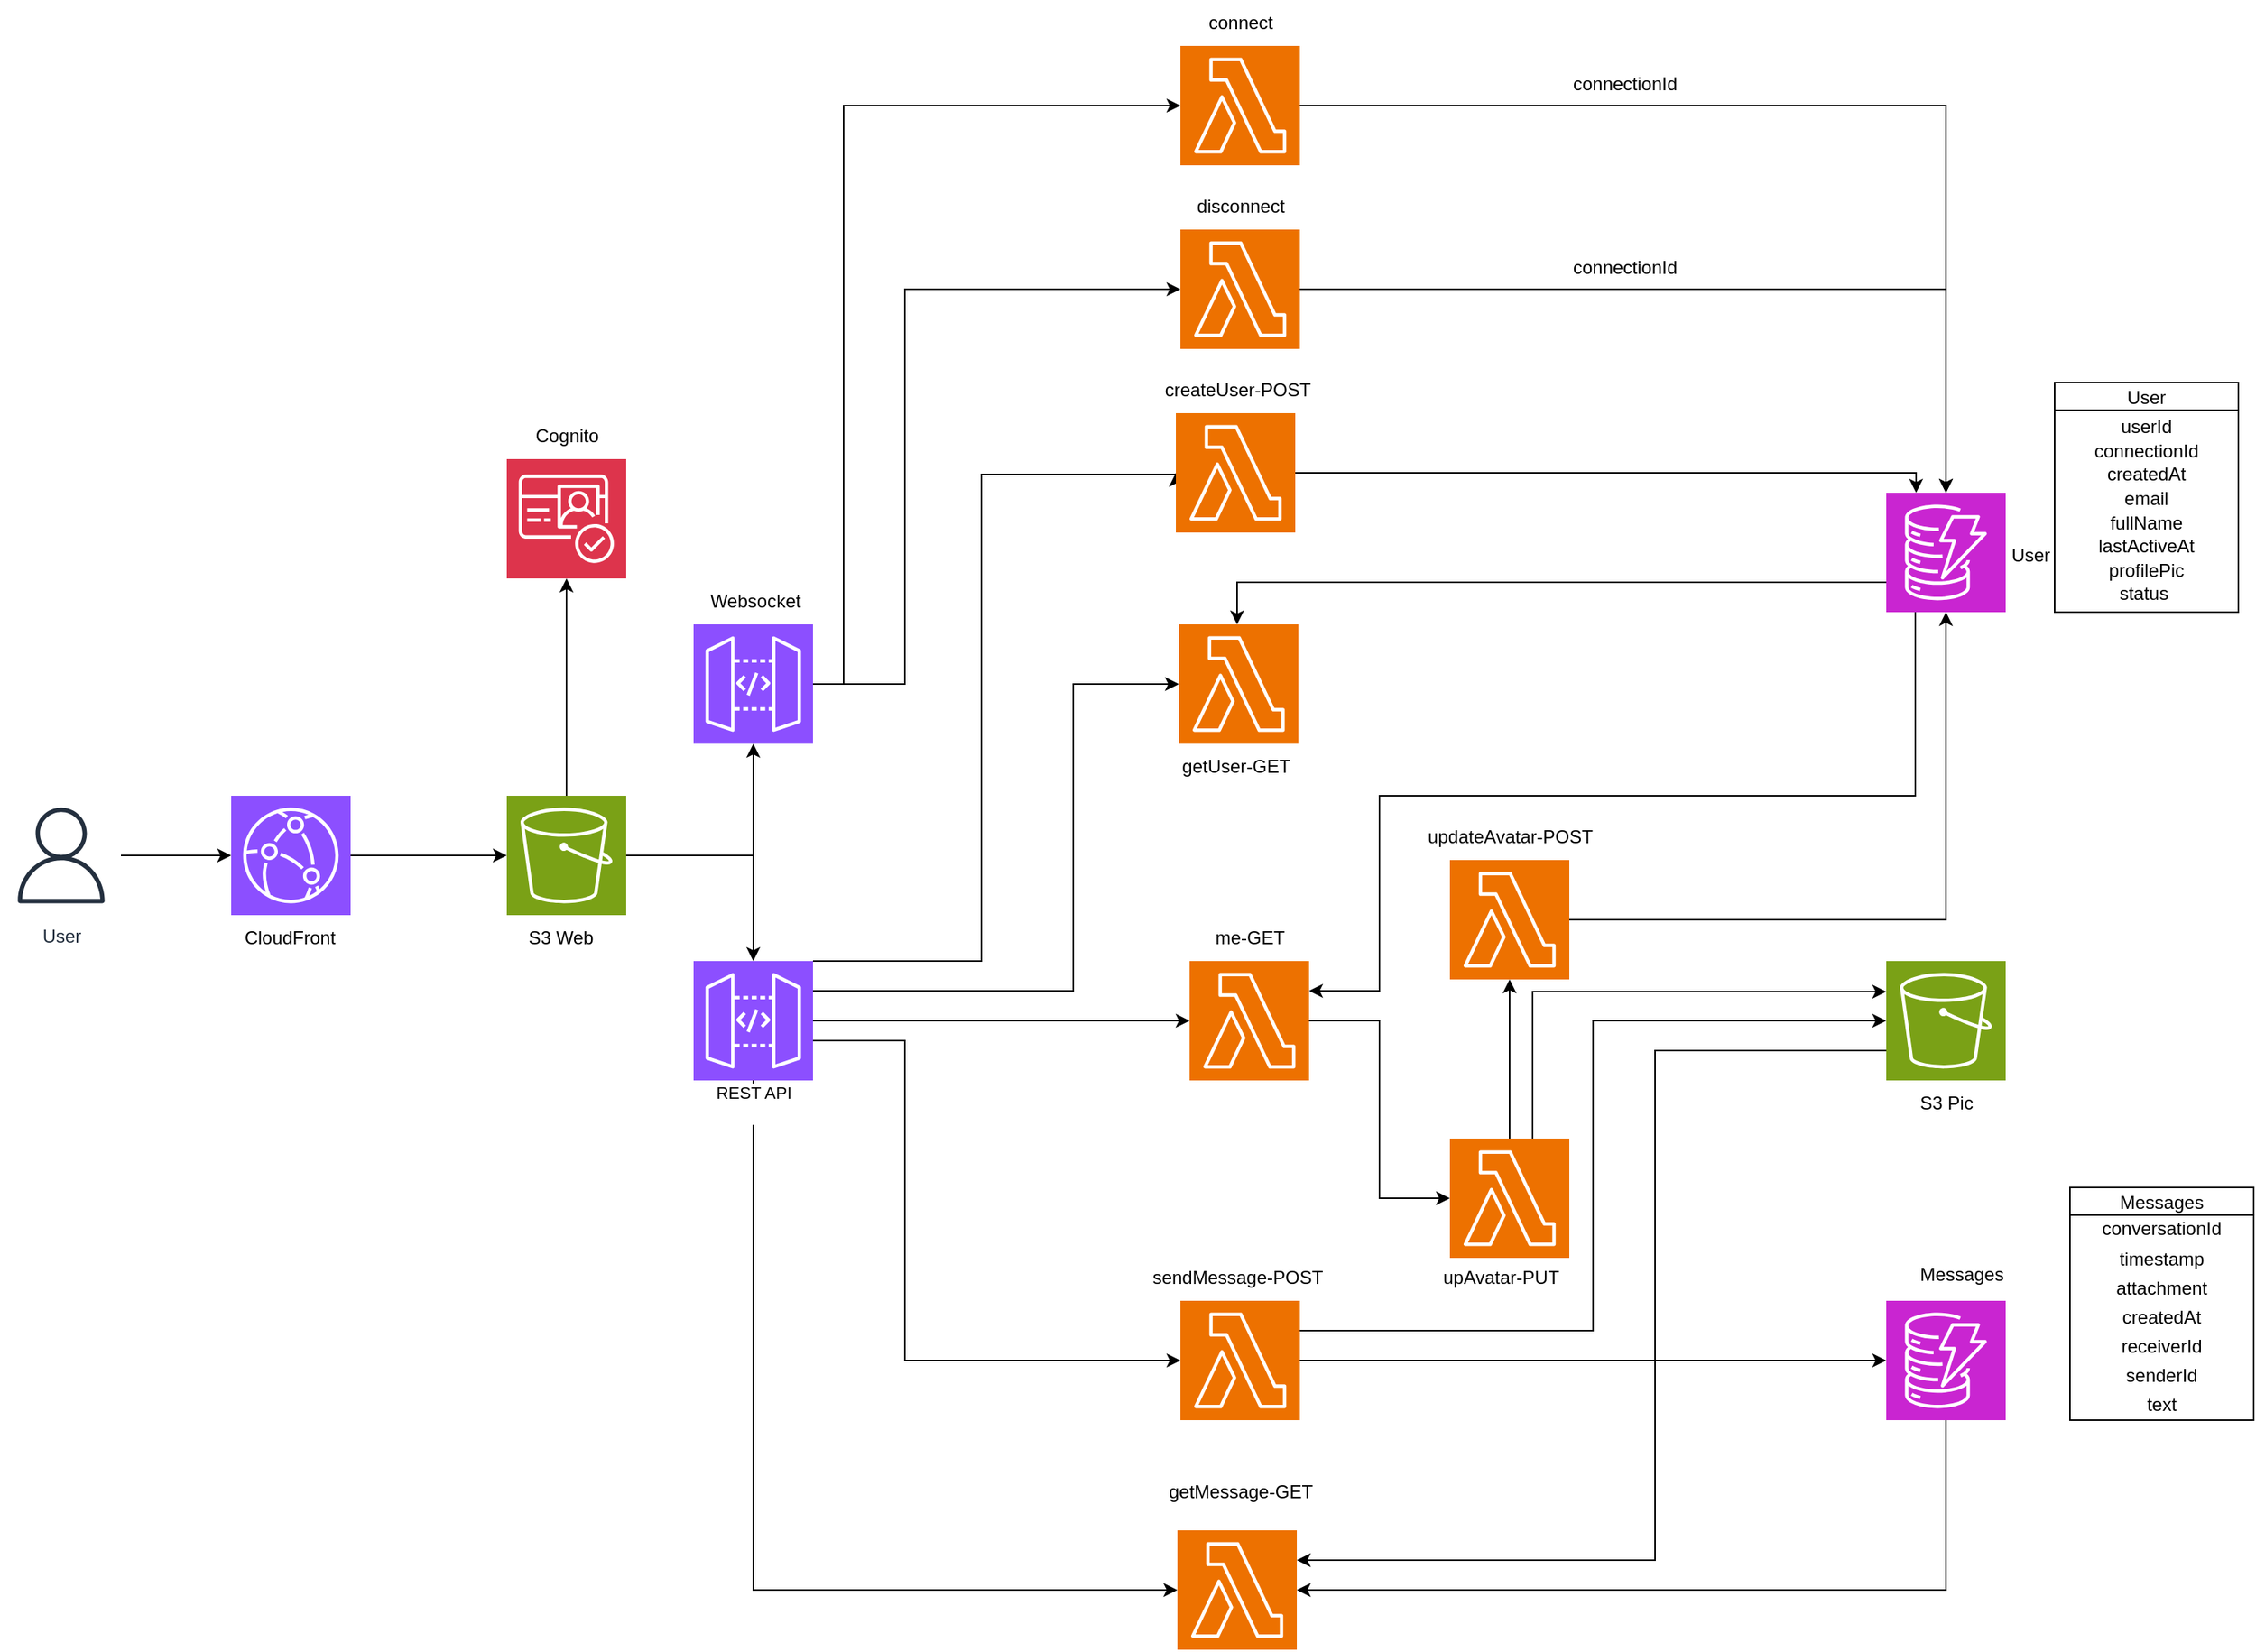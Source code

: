 <mxfile version="28.0.9">
  <diagram name="Trang-1" id="ceEapUnh0Yqctu_PyJ0i">
    <mxGraphModel dx="574" dy="300" grid="1" gridSize="10" guides="1" tooltips="1" connect="1" arrows="1" fold="1" page="1" pageScale="1" pageWidth="99999" pageHeight="9999" math="0" shadow="0">
      <root>
        <mxCell id="0" />
        <mxCell id="1" parent="0" />
        <mxCell id="UaTKYt8v3TVlLKr_ZNsU-8" style="edgeStyle=orthogonalEdgeStyle;rounded=0;orthogonalLoop=1;jettySize=auto;html=1;" edge="1" parent="1" source="Qw8L7eI4zEZZVhX0PiK5-1" target="UaTKYt8v3TVlLKr_ZNsU-6">
          <mxGeometry relative="1" as="geometry" />
        </mxCell>
        <mxCell id="Qw8L7eI4zEZZVhX0PiK5-1" value="User" style="sketch=0;outlineConnect=0;fontColor=#232F3E;gradientColor=none;strokeColor=#232F3E;fillColor=#ffffff;dashed=0;verticalLabelPosition=bottom;verticalAlign=top;align=center;html=1;fontSize=12;fontStyle=0;aspect=fixed;shape=mxgraph.aws4.resourceIcon;resIcon=mxgraph.aws4.user;" parent="1" vertex="1">
          <mxGeometry x="190" y="530" width="78" height="78" as="geometry" />
        </mxCell>
        <mxCell id="Qw8L7eI4zEZZVhX0PiK5-3" style="edgeStyle=orthogonalEdgeStyle;rounded=0;orthogonalLoop=1;jettySize=auto;html=1;" parent="1" source="Qw8L7eI4zEZZVhX0PiK5-5" target="Qw8L7eI4zEZZVhX0PiK5-12" edge="1">
          <mxGeometry relative="1" as="geometry" />
        </mxCell>
        <mxCell id="Qw8L7eI4zEZZVhX0PiK5-4" style="edgeStyle=orthogonalEdgeStyle;rounded=0;orthogonalLoop=1;jettySize=auto;html=1;" parent="1" source="Qw8L7eI4zEZZVhX0PiK5-5" target="Qw8L7eI4zEZZVhX0PiK5-11" edge="1">
          <mxGeometry relative="1" as="geometry" />
        </mxCell>
        <mxCell id="Qw8L7eI4zEZZVhX0PiK5-5" value="" style="sketch=0;points=[[0,0,0],[0.25,0,0],[0.5,0,0],[0.75,0,0],[1,0,0],[0,1,0],[0.25,1,0],[0.5,1,0],[0.75,1,0],[1,1,0],[0,0.25,0],[0,0.5,0],[0,0.75,0],[1,0.25,0],[1,0.5,0],[1,0.75,0]];outlineConnect=0;fontColor=#232F3E;fillColor=#7AA116;strokeColor=#ffffff;dashed=0;verticalLabelPosition=bottom;verticalAlign=top;align=center;html=1;fontSize=12;fontStyle=0;aspect=fixed;shape=mxgraph.aws4.resourceIcon;resIcon=mxgraph.aws4.s3;" parent="1" vertex="1">
          <mxGeometry x="520" y="530" width="78" height="78" as="geometry" />
        </mxCell>
        <mxCell id="Qw8L7eI4zEZZVhX0PiK5-6" value="" style="sketch=0;points=[[0,0,0],[0.25,0,0],[0.5,0,0],[0.75,0,0],[1,0,0],[0,1,0],[0.25,1,0],[0.5,1,0],[0.75,1,0],[1,1,0],[0,0.25,0],[0,0.5,0],[0,0.75,0],[1,0.25,0],[1,0.5,0],[1,0.75,0]];outlineConnect=0;fontColor=#232F3E;fillColor=#7AA116;strokeColor=#ffffff;dashed=0;verticalLabelPosition=bottom;verticalAlign=top;align=center;html=1;fontSize=12;fontStyle=0;aspect=fixed;shape=mxgraph.aws4.resourceIcon;resIcon=mxgraph.aws4.s3;" parent="1" vertex="1">
          <mxGeometry x="1421" y="638" width="78" height="78" as="geometry" />
        </mxCell>
        <mxCell id="Qw8L7eI4zEZZVhX0PiK5-7" value="S3 Web" style="text;html=1;align=center;verticalAlign=middle;resizable=0;points=[];autosize=1;strokeColor=none;fillColor=none;" parent="1" vertex="1">
          <mxGeometry x="520" y="608" width="70" height="30" as="geometry" />
        </mxCell>
        <mxCell id="Qw8L7eI4zEZZVhX0PiK5-8" value="S3 Pic" style="text;html=1;align=center;verticalAlign=middle;resizable=0;points=[];autosize=1;strokeColor=none;fillColor=none;" parent="1" vertex="1">
          <mxGeometry x="1430" y="716" width="60" height="30" as="geometry" />
        </mxCell>
        <mxCell id="Qw8L7eI4zEZZVhX0PiK5-9" style="edgeStyle=orthogonalEdgeStyle;rounded=0;orthogonalLoop=1;jettySize=auto;html=1;entryX=0;entryY=0.5;entryDx=0;entryDy=0;entryPerimeter=0;" parent="1" source="Qw8L7eI4zEZZVhX0PiK5-10" target="Qw8L7eI4zEZZVhX0PiK5-16" edge="1">
          <mxGeometry relative="1" as="geometry">
            <Array as="points">
              <mxPoint x="780" y="457" />
              <mxPoint x="780" y="199" />
            </Array>
          </mxGeometry>
        </mxCell>
        <mxCell id="Qw8L7eI4zEZZVhX0PiK5-10" value=" " style="sketch=0;points=[[0,0,0],[0.25,0,0],[0.5,0,0],[0.75,0,0],[1,0,0],[0,1,0],[0.25,1,0],[0.5,1,0],[0.75,1,0],[1,1,0],[0,0.25,0],[0,0.5,0],[0,0.75,0],[1,0.25,0],[1,0.5,0],[1,0.75,0]];outlineConnect=0;fontColor=#232F3E;fillColor=#8C4FFF;strokeColor=#ffffff;dashed=0;verticalLabelPosition=bottom;verticalAlign=top;align=center;html=1;fontSize=12;fontStyle=0;aspect=fixed;shape=mxgraph.aws4.resourceIcon;resIcon=mxgraph.aws4.api_gateway;" parent="1" vertex="1">
          <mxGeometry x="642" y="418" width="78" height="78" as="geometry" />
        </mxCell>
        <mxCell id="Qw8L7eI4zEZZVhX0PiK5-64" value="" style="edgeStyle=orthogonalEdgeStyle;rounded=0;orthogonalLoop=1;jettySize=auto;html=1;" parent="1" source="Qw8L7eI4zEZZVhX0PiK5-11" target="Qw8L7eI4zEZZVhX0PiK5-23" edge="1">
          <mxGeometry relative="1" as="geometry" />
        </mxCell>
        <mxCell id="Qw8L7eI4zEZZVhX0PiK5-81" style="edgeStyle=orthogonalEdgeStyle;rounded=0;orthogonalLoop=1;jettySize=auto;html=1;exitX=1;exitY=0;exitDx=0;exitDy=0;exitPerimeter=0;entryX=0;entryY=0.5;entryDx=0;entryDy=0;entryPerimeter=0;" parent="1" source="Qw8L7eI4zEZZVhX0PiK5-11" target="Qw8L7eI4zEZZVhX0PiK5-21" edge="1">
          <mxGeometry relative="1" as="geometry">
            <mxPoint x="890.0" y="390.0" as="targetPoint" />
            <Array as="points">
              <mxPoint x="830" y="638" />
              <mxPoint x="830" y="320" />
              <mxPoint x="957" y="320" />
            </Array>
          </mxGeometry>
        </mxCell>
        <mxCell id="Qw8L7eI4zEZZVhX0PiK5-11" value="" style="sketch=0;points=[[0,0,0],[0.25,0,0],[0.5,0,0],[0.75,0,0],[1,0,0],[0,1,0],[0.25,1,0],[0.5,1,0],[0.75,1,0],[1,1,0],[0,0.25,0],[0,0.5,0],[0,0.75,0],[1,0.25,0],[1,0.5,0],[1,0.75,0]];outlineConnect=0;fontColor=#232F3E;fillColor=#8C4FFF;strokeColor=#ffffff;dashed=0;verticalLabelPosition=bottom;verticalAlign=top;align=center;html=1;fontSize=12;fontStyle=0;aspect=fixed;shape=mxgraph.aws4.resourceIcon;resIcon=mxgraph.aws4.api_gateway;" parent="1" vertex="1">
          <mxGeometry x="642" y="638" width="78" height="78" as="geometry" />
        </mxCell>
        <mxCell id="Qw8L7eI4zEZZVhX0PiK5-12" value="" style="sketch=0;points=[[0,0,0],[0.25,0,0],[0.5,0,0],[0.75,0,0],[1,0,0],[0,1,0],[0.25,1,0],[0.5,1,0],[0.75,1,0],[1,1,0],[0,0.25,0],[0,0.5,0],[0,0.75,0],[1,0.25,0],[1,0.5,0],[1,0.75,0]];outlineConnect=0;fontColor=#232F3E;fillColor=#DD344C;strokeColor=#ffffff;dashed=0;verticalLabelPosition=bottom;verticalAlign=top;align=center;html=1;fontSize=12;fontStyle=0;aspect=fixed;shape=mxgraph.aws4.resourceIcon;resIcon=mxgraph.aws4.cognito;" parent="1" vertex="1">
          <mxGeometry x="520" y="310" width="78" height="78" as="geometry" />
        </mxCell>
        <mxCell id="Qw8L7eI4zEZZVhX0PiK5-13" style="edgeStyle=orthogonalEdgeStyle;rounded=0;orthogonalLoop=1;jettySize=auto;html=1;" parent="1" source="Qw8L7eI4zEZZVhX0PiK5-14" target="Qw8L7eI4zEZZVhX0PiK5-18" edge="1">
          <mxGeometry relative="1" as="geometry" />
        </mxCell>
        <mxCell id="Qw8L7eI4zEZZVhX0PiK5-14" value="" style="sketch=0;points=[[0,0,0],[0.25,0,0],[0.5,0,0],[0.75,0,0],[1,0,0],[0,1,0],[0.25,1,0],[0.5,1,0],[0.75,1,0],[1,1,0],[0,0.25,0],[0,0.5,0],[0,0.75,0],[1,0.25,0],[1,0.5,0],[1,0.75,0]];outlineConnect=0;fontColor=#232F3E;fillColor=#ED7100;strokeColor=#ffffff;dashed=0;verticalLabelPosition=bottom;verticalAlign=top;align=center;html=1;fontSize=12;fontStyle=0;aspect=fixed;shape=mxgraph.aws4.resourceIcon;resIcon=mxgraph.aws4.lambda;" parent="1" vertex="1">
          <mxGeometry x="960" y="40" width="78" height="78" as="geometry" />
        </mxCell>
        <mxCell id="Qw8L7eI4zEZZVhX0PiK5-15" value="" style="sketch=0;points=[[0,0,0],[0.25,0,0],[0.5,0,0],[0.75,0,0],[1,0,0],[0,1,0],[0.25,1,0],[0.5,1,0],[0.75,1,0],[1,1,0],[0,0.25,0],[0,0.5,0],[0,0.75,0],[1,0.25,0],[1,0.5,0],[1,0.75,0]];outlineConnect=0;fontColor=#232F3E;fillColor=#ED7100;strokeColor=#ffffff;dashed=0;verticalLabelPosition=bottom;verticalAlign=top;align=center;html=1;fontSize=12;fontStyle=0;aspect=fixed;shape=mxgraph.aws4.resourceIcon;resIcon=mxgraph.aws4.lambda;" parent="1" vertex="1">
          <mxGeometry x="960" y="860" width="78" height="78" as="geometry" />
        </mxCell>
        <mxCell id="Qw8L7eI4zEZZVhX0PiK5-16" value="" style="sketch=0;points=[[0,0,0],[0.25,0,0],[0.5,0,0],[0.75,0,0],[1,0,0],[0,1,0],[0.25,1,0],[0.5,1,0],[0.75,1,0],[1,1,0],[0,0.25,0],[0,0.5,0],[0,0.75,0],[1,0.25,0],[1,0.5,0],[1,0.75,0]];outlineConnect=0;fontColor=#232F3E;fillColor=#ED7100;strokeColor=#ffffff;dashed=0;verticalLabelPosition=bottom;verticalAlign=top;align=center;html=1;fontSize=12;fontStyle=0;aspect=fixed;shape=mxgraph.aws4.resourceIcon;resIcon=mxgraph.aws4.lambda;" parent="1" vertex="1">
          <mxGeometry x="960" y="160" width="78" height="78" as="geometry" />
        </mxCell>
        <mxCell id="Qw8L7eI4zEZZVhX0PiK5-17" value="" style="sketch=0;points=[[0,0,0],[0.25,0,0],[0.5,0,0],[0.75,0,0],[1,0,0],[0,1,0],[0.25,1,0],[0.5,1,0],[0.75,1,0],[1,1,0],[0,0.25,0],[0,0.5,0],[0,0.75,0],[1,0.25,0],[1,0.5,0],[1,0.75,0]];outlineConnect=0;fontColor=#232F3E;fillColor=#ED7100;strokeColor=#ffffff;dashed=0;verticalLabelPosition=bottom;verticalAlign=top;align=center;html=1;fontSize=12;fontStyle=0;aspect=fixed;shape=mxgraph.aws4.resourceIcon;resIcon=mxgraph.aws4.lambda;" parent="1" vertex="1">
          <mxGeometry x="958" y="1010" width="78" height="78" as="geometry" />
        </mxCell>
        <mxCell id="Qw8L7eI4zEZZVhX0PiK5-70" style="edgeStyle=orthogonalEdgeStyle;rounded=0;orthogonalLoop=1;jettySize=auto;html=1;exitX=0;exitY=0.75;exitDx=0;exitDy=0;exitPerimeter=0;" parent="1" source="Qw8L7eI4zEZZVhX0PiK5-18" target="Qw8L7eI4zEZZVhX0PiK5-62" edge="1">
          <mxGeometry relative="1" as="geometry">
            <Array as="points">
              <mxPoint x="997" y="390" />
            </Array>
          </mxGeometry>
        </mxCell>
        <mxCell id="Qw8L7eI4zEZZVhX0PiK5-18" value="" style="sketch=0;points=[[0,0,0],[0.25,0,0],[0.5,0,0],[0.75,0,0],[1,0,0],[0,1,0],[0.25,1,0],[0.5,1,0],[0.75,1,0],[1,1,0],[0,0.25,0],[0,0.5,0],[0,0.75,0],[1,0.25,0],[1,0.5,0],[1,0.75,0]];outlineConnect=0;fontColor=#232F3E;fillColor=#C925D1;strokeColor=#ffffff;dashed=0;verticalLabelPosition=bottom;verticalAlign=top;align=center;html=1;fontSize=12;fontStyle=0;aspect=fixed;shape=mxgraph.aws4.resourceIcon;resIcon=mxgraph.aws4.dynamodb;" parent="1" vertex="1">
          <mxGeometry x="1421" y="332" width="78" height="78" as="geometry" />
        </mxCell>
        <mxCell id="Qw8L7eI4zEZZVhX0PiK5-19" value="" style="sketch=0;points=[[0,0,0],[0.25,0,0],[0.5,0,0],[0.75,0,0],[1,0,0],[0,1,0],[0.25,1,0],[0.5,1,0],[0.75,1,0],[1,1,0],[0,0.25,0],[0,0.5,0],[0,0.75,0],[1,0.25,0],[1,0.5,0],[1,0.75,0]];outlineConnect=0;fontColor=#232F3E;fillColor=#C925D1;strokeColor=#ffffff;dashed=0;verticalLabelPosition=bottom;verticalAlign=top;align=center;html=1;fontSize=12;fontStyle=0;aspect=fixed;shape=mxgraph.aws4.resourceIcon;resIcon=mxgraph.aws4.dynamodb;" parent="1" vertex="1">
          <mxGeometry x="1421" y="860" width="78" height="78" as="geometry" />
        </mxCell>
        <mxCell id="Qw8L7eI4zEZZVhX0PiK5-21" value="" style="sketch=0;points=[[0,0,0],[0.25,0,0],[0.5,0,0],[0.75,0,0],[1,0,0],[0,1,0],[0.25,1,0],[0.5,1,0],[0.75,1,0],[1,1,0],[0,0.25,0],[0,0.5,0],[0,0.75,0],[1,0.25,0],[1,0.5,0],[1,0.75,0]];outlineConnect=0;fontColor=#232F3E;fillColor=#ED7100;strokeColor=#ffffff;dashed=0;verticalLabelPosition=bottom;verticalAlign=top;align=center;html=1;fontSize=12;fontStyle=0;aspect=fixed;shape=mxgraph.aws4.resourceIcon;resIcon=mxgraph.aws4.lambda;" parent="1" vertex="1">
          <mxGeometry x="957" y="280" width="78" height="78" as="geometry" />
        </mxCell>
        <mxCell id="Qw8L7eI4zEZZVhX0PiK5-23" value="" style="sketch=0;points=[[0,0,0],[0.25,0,0],[0.5,0,0],[0.75,0,0],[1,0,0],[0,1,0],[0.25,1,0],[0.5,1,0],[0.75,1,0],[1,1,0],[0,0.25,0],[0,0.5,0],[0,0.75,0],[1,0.25,0],[1,0.5,0],[1,0.75,0]];outlineConnect=0;fontColor=#232F3E;fillColor=#ED7100;strokeColor=#ffffff;dashed=0;verticalLabelPosition=bottom;verticalAlign=top;align=center;html=1;fontSize=12;fontStyle=0;aspect=fixed;shape=mxgraph.aws4.resourceIcon;resIcon=mxgraph.aws4.lambda;" parent="1" vertex="1">
          <mxGeometry x="966" y="638" width="78" height="78" as="geometry" />
        </mxCell>
        <mxCell id="Qw8L7eI4zEZZVhX0PiK5-24" value="" style="sketch=0;points=[[0,0,0],[0.25,0,0],[0.5,0,0],[0.75,0,0],[1,0,0],[0,1,0],[0.25,1,0],[0.5,1,0],[0.75,1,0],[1,1,0],[0,0.25,0],[0,0.5,0],[0,0.75,0],[1,0.25,0],[1,0.5,0],[1,0.75,0]];outlineConnect=0;fontColor=#232F3E;fillColor=#ED7100;strokeColor=#ffffff;dashed=0;verticalLabelPosition=bottom;verticalAlign=top;align=center;html=1;fontSize=12;fontStyle=0;aspect=fixed;shape=mxgraph.aws4.resourceIcon;resIcon=mxgraph.aws4.lambda;" parent="1" vertex="1">
          <mxGeometry x="1136" y="572" width="78" height="78" as="geometry" />
        </mxCell>
        <mxCell id="Qw8L7eI4zEZZVhX0PiK5-25" style="edgeStyle=orthogonalEdgeStyle;rounded=0;orthogonalLoop=1;jettySize=auto;html=1;" parent="1" source="Qw8L7eI4zEZZVhX0PiK5-26" target="Qw8L7eI4zEZZVhX0PiK5-24" edge="1">
          <mxGeometry relative="1" as="geometry" />
        </mxCell>
        <mxCell id="Qw8L7eI4zEZZVhX0PiK5-26" value="" style="sketch=0;points=[[0,0,0],[0.25,0,0],[0.5,0,0],[0.75,0,0],[1,0,0],[0,1,0],[0.25,1,0],[0.5,1,0],[0.75,1,0],[1,1,0],[0,0.25,0],[0,0.5,0],[0,0.75,0],[1,0.25,0],[1,0.5,0],[1,0.75,0]];outlineConnect=0;fontColor=#232F3E;fillColor=#ED7100;strokeColor=#ffffff;dashed=0;verticalLabelPosition=bottom;verticalAlign=top;align=center;html=1;fontSize=12;fontStyle=0;aspect=fixed;shape=mxgraph.aws4.resourceIcon;resIcon=mxgraph.aws4.lambda;" parent="1" vertex="1">
          <mxGeometry x="1136" y="754" width="78" height="78" as="geometry" />
        </mxCell>
        <mxCell id="Qw8L7eI4zEZZVhX0PiK5-27" style="edgeStyle=orthogonalEdgeStyle;rounded=0;orthogonalLoop=1;jettySize=auto;html=1;exitX=1;exitY=0.5;exitDx=0;exitDy=0;exitPerimeter=0;entryX=0.5;entryY=1;entryDx=0;entryDy=0;entryPerimeter=0;" parent="1" source="Qw8L7eI4zEZZVhX0PiK5-5" target="Qw8L7eI4zEZZVhX0PiK5-10" edge="1">
          <mxGeometry relative="1" as="geometry" />
        </mxCell>
        <mxCell id="Qw8L7eI4zEZZVhX0PiK5-28" style="edgeStyle=orthogonalEdgeStyle;rounded=0;orthogonalLoop=1;jettySize=auto;html=1;entryX=0;entryY=0.5;entryDx=0;entryDy=0;entryPerimeter=0;" parent="1" source="Qw8L7eI4zEZZVhX0PiK5-10" target="Qw8L7eI4zEZZVhX0PiK5-14" edge="1">
          <mxGeometry relative="1" as="geometry">
            <Array as="points">
              <mxPoint x="740" y="457" />
              <mxPoint x="740" y="79" />
            </Array>
          </mxGeometry>
        </mxCell>
        <mxCell id="Qw8L7eI4zEZZVhX0PiK5-30" style="edgeStyle=orthogonalEdgeStyle;rounded=0;orthogonalLoop=1;jettySize=auto;html=1;entryX=0;entryY=0.5;entryDx=0;entryDy=0;entryPerimeter=0;" parent="1" source="Qw8L7eI4zEZZVhX0PiK5-11" target="Qw8L7eI4zEZZVhX0PiK5-15" edge="1">
          <mxGeometry relative="1" as="geometry">
            <Array as="points">
              <mxPoint x="780" y="690" />
              <mxPoint x="780" y="899" />
            </Array>
          </mxGeometry>
        </mxCell>
        <mxCell id="Qw8L7eI4zEZZVhX0PiK5-31" style="edgeStyle=orthogonalEdgeStyle;rounded=0;orthogonalLoop=1;jettySize=auto;html=1;entryX=0.5;entryY=0;entryDx=0;entryDy=0;entryPerimeter=0;" parent="1" source="Qw8L7eI4zEZZVhX0PiK5-16" target="Qw8L7eI4zEZZVhX0PiK5-18" edge="1">
          <mxGeometry relative="1" as="geometry" />
        </mxCell>
        <mxCell id="Qw8L7eI4zEZZVhX0PiK5-32" value="Cognito" style="text;html=1;align=center;verticalAlign=middle;resizable=0;points=[];autosize=1;strokeColor=none;fillColor=none;" parent="1" vertex="1">
          <mxGeometry x="529" y="280" width="60" height="30" as="geometry" />
        </mxCell>
        <mxCell id="Qw8L7eI4zEZZVhX0PiK5-33" value="Websocket" style="text;html=1;align=center;verticalAlign=middle;resizable=0;points=[];autosize=1;strokeColor=none;fillColor=none;" parent="1" vertex="1">
          <mxGeometry x="642" y="388" width="80" height="30" as="geometry" />
        </mxCell>
        <mxCell id="Qw8L7eI4zEZZVhX0PiK5-35" value="connect" style="text;html=1;align=center;verticalAlign=middle;resizable=0;points=[];autosize=1;strokeColor=none;fillColor=none;" parent="1" vertex="1">
          <mxGeometry x="964" y="10" width="70" height="30" as="geometry" />
        </mxCell>
        <mxCell id="Qw8L7eI4zEZZVhX0PiK5-36" value="disconnect" style="text;html=1;align=center;verticalAlign=middle;resizable=0;points=[];autosize=1;strokeColor=none;fillColor=none;" parent="1" vertex="1">
          <mxGeometry x="959" y="130" width="80" height="30" as="geometry" />
        </mxCell>
        <mxCell id="Qw8L7eI4zEZZVhX0PiK5-37" value="User" style="text;html=1;align=center;verticalAlign=middle;resizable=0;points=[];autosize=1;strokeColor=none;fillColor=none;" parent="1" vertex="1">
          <mxGeometry x="1490" y="358" width="50" height="30" as="geometry" />
        </mxCell>
        <mxCell id="Qw8L7eI4zEZZVhX0PiK5-38" value="User" style="whiteSpace=wrap;html=1;" parent="1" vertex="1">
          <mxGeometry x="1531" y="260" width="120" height="20" as="geometry" />
        </mxCell>
        <mxCell id="Qw8L7eI4zEZZVhX0PiK5-39" value="&lt;div style=&quot;line-height: 130%;&quot;&gt;&lt;div&gt;userId&lt;/div&gt;connectionId&lt;div&gt;&lt;span style=&quot;background-color: transparent; color: light-dark(rgb(0, 0, 0), rgb(255, 255, 255));&quot;&gt;createdAt&lt;/span&gt;&lt;/div&gt;&lt;div&gt;&lt;span style=&quot;background-color: transparent; color: light-dark(rgb(0, 0, 0), rgb(255, 255, 255));&quot;&gt;email&lt;/span&gt;&lt;/div&gt;&lt;div&gt;&lt;span style=&quot;background-color: transparent; color: light-dark(rgb(0, 0, 0), rgb(255, 255, 255));&quot;&gt;fullName&lt;/span&gt;&lt;/div&gt;&lt;div&gt;&lt;span style=&quot;background-color: transparent; color: light-dark(rgb(0, 0, 0), rgb(255, 255, 255));&quot;&gt;lastActiveAt&lt;/span&gt;&lt;/div&gt;&lt;div&gt;&lt;span style=&quot;background-color: transparent; color: light-dark(rgb(0, 0, 0), rgb(255, 255, 255));&quot;&gt;profilePic&lt;/span&gt;&lt;/div&gt;&lt;div&gt;&lt;span style=&quot;background-color: transparent; color: light-dark(rgb(0, 0, 0), rgb(255, 255, 255));&quot;&gt;status&amp;nbsp;&lt;/span&gt;&lt;div&gt;&lt;div&gt;&lt;/div&gt;&lt;/div&gt;&lt;/div&gt;&lt;/div&gt;" style="whiteSpace=wrap;html=1;" parent="1" vertex="1">
          <mxGeometry x="1531" y="278" width="120" height="132" as="geometry" />
        </mxCell>
        <mxCell id="Qw8L7eI4zEZZVhX0PiK5-40" value="connectionId" style="text;html=1;align=center;verticalAlign=middle;resizable=0;points=[];autosize=1;strokeColor=none;fillColor=none;" parent="1" vertex="1">
          <mxGeometry x="1205" y="50" width="90" height="30" as="geometry" />
        </mxCell>
        <mxCell id="Qw8L7eI4zEZZVhX0PiK5-41" value="connectionId" style="text;html=1;align=center;verticalAlign=middle;resizable=0;points=[];autosize=1;strokeColor=none;fillColor=none;" parent="1" vertex="1">
          <mxGeometry x="1205" y="170" width="90" height="30" as="geometry" />
        </mxCell>
        <mxCell id="Qw8L7eI4zEZZVhX0PiK5-42" value="Messages" style="whiteSpace=wrap;html=1;" parent="1" vertex="1">
          <mxGeometry x="1541" y="786" width="120" height="20" as="geometry" />
        </mxCell>
        <mxCell id="Qw8L7eI4zEZZVhX0PiK5-43" value="&lt;div style=&quot;line-height: 60%;&quot;&gt;&lt;p data-pm-slice=&quot;1 1 []&quot;&gt;conversationId&lt;/p&gt;&lt;p data-pm-slice=&quot;1 1 []&quot;&gt;&lt;span style=&quot;background-color: transparent; color: light-dark(rgb(0, 0, 0), rgb(255, 255, 255));&quot;&gt;timestamp&lt;/span&gt;&lt;/p&gt;&lt;p data-pm-slice=&quot;1 1 []&quot;&gt;&lt;span style=&quot;background-color: transparent; color: light-dark(rgb(0, 0, 0), rgb(255, 255, 255));&quot;&gt;attachment&lt;/span&gt;&lt;/p&gt;&lt;p&gt;createdAt&lt;/p&gt;&lt;p&gt;&lt;span style=&quot;background-color: transparent; color: light-dark(rgb(0, 0, 0), rgb(255, 255, 255));&quot;&gt;receiverId&lt;/span&gt;&lt;/p&gt;&lt;p&gt;&lt;span style=&quot;background-color: transparent; color: light-dark(rgb(0, 0, 0), rgb(255, 255, 255));&quot;&gt;senderId&lt;/span&gt;&lt;/p&gt;&lt;p&gt;text&lt;/p&gt;&lt;/div&gt;" style="whiteSpace=wrap;html=1;align=center;" parent="1" vertex="1">
          <mxGeometry x="1541" y="804" width="120" height="134" as="geometry" />
        </mxCell>
        <mxCell id="Qw8L7eI4zEZZVhX0PiK5-44" value="me-GET" style="text;html=1;align=center;verticalAlign=middle;resizable=0;points=[];autosize=1;strokeColor=none;fillColor=none;" parent="1" vertex="1">
          <mxGeometry x="970" y="608" width="70" height="30" as="geometry" />
        </mxCell>
        <mxCell id="Qw8L7eI4zEZZVhX0PiK5-45" value="upAvatar-PUT" style="text;html=1;align=center;verticalAlign=middle;resizable=0;points=[];autosize=1;strokeColor=none;fillColor=none;" parent="1" vertex="1">
          <mxGeometry x="1119" y="830" width="100" height="30" as="geometry" />
        </mxCell>
        <mxCell id="Qw8L7eI4zEZZVhX0PiK5-46" value="updateAvatar-POST" style="text;html=1;align=center;verticalAlign=middle;resizable=0;points=[];autosize=1;strokeColor=none;fillColor=none;" parent="1" vertex="1">
          <mxGeometry x="1110" y="542" width="130" height="30" as="geometry" />
        </mxCell>
        <mxCell id="Qw8L7eI4zEZZVhX0PiK5-47" style="edgeStyle=orthogonalEdgeStyle;rounded=0;orthogonalLoop=1;jettySize=auto;html=1;entryX=0.5;entryY=1;entryDx=0;entryDy=0;entryPerimeter=0;" parent="1" source="Qw8L7eI4zEZZVhX0PiK5-24" target="Qw8L7eI4zEZZVhX0PiK5-18" edge="1">
          <mxGeometry relative="1" as="geometry" />
        </mxCell>
        <mxCell id="Qw8L7eI4zEZZVhX0PiK5-48" value="createUser-POST" style="text;html=1;align=center;verticalAlign=middle;resizable=0;points=[];autosize=1;strokeColor=none;fillColor=none;" parent="1" vertex="1">
          <mxGeometry x="937" y="250" width="120" height="30" as="geometry" />
        </mxCell>
        <mxCell id="Qw8L7eI4zEZZVhX0PiK5-49" value="Messages" style="text;html=1;align=center;verticalAlign=middle;resizable=0;points=[];autosize=1;strokeColor=none;fillColor=none;" parent="1" vertex="1">
          <mxGeometry x="1430" y="828" width="80" height="30" as="geometry" />
        </mxCell>
        <mxCell id="Qw8L7eI4zEZZVhX0PiK5-50" value="sendMessage-POST" style="text;html=1;align=center;verticalAlign=middle;resizable=0;points=[];autosize=1;strokeColor=none;fillColor=none;" parent="1" vertex="1">
          <mxGeometry x="932" y="830" width="130" height="30" as="geometry" />
        </mxCell>
        <mxCell id="Qw8L7eI4zEZZVhX0PiK5-51" style="edgeStyle=orthogonalEdgeStyle;rounded=0;orthogonalLoop=1;jettySize=auto;html=1;entryX=0;entryY=0.5;entryDx=0;entryDy=0;entryPerimeter=0;" parent="1" source="Qw8L7eI4zEZZVhX0PiK5-15" target="Qw8L7eI4zEZZVhX0PiK5-19" edge="1">
          <mxGeometry relative="1" as="geometry" />
        </mxCell>
        <mxCell id="Qw8L7eI4zEZZVhX0PiK5-52" style="edgeStyle=orthogonalEdgeStyle;rounded=0;orthogonalLoop=1;jettySize=auto;html=1;entryX=0;entryY=0.5;entryDx=0;entryDy=0;entryPerimeter=0;exitX=0.5;exitY=1;exitDx=0;exitDy=0;exitPerimeter=0;" parent="1" source="Qw8L7eI4zEZZVhX0PiK5-11" target="Qw8L7eI4zEZZVhX0PiK5-17" edge="1">
          <mxGeometry relative="1" as="geometry" />
        </mxCell>
        <mxCell id="UaTKYt8v3TVlLKr_ZNsU-1" value="REST API&lt;div&gt;&lt;br&gt;&lt;/div&gt;" style="edgeLabel;html=1;align=center;verticalAlign=middle;resizable=0;points=[];" vertex="1" connectable="0" parent="Qw8L7eI4zEZZVhX0PiK5-52">
          <mxGeometry x="-0.918" y="1" relative="1" as="geometry">
            <mxPoint x="-1" y="-10" as="offset" />
          </mxGeometry>
        </mxCell>
        <mxCell id="Qw8L7eI4zEZZVhX0PiK5-54" value="getMessage-GET" style="text;html=1;align=center;verticalAlign=middle;resizable=0;points=[];autosize=1;strokeColor=none;fillColor=none;" parent="1" vertex="1">
          <mxGeometry x="939" y="970" width="120" height="30" as="geometry" />
        </mxCell>
        <mxCell id="Qw8L7eI4zEZZVhX0PiK5-56" style="edgeStyle=orthogonalEdgeStyle;rounded=0;orthogonalLoop=1;jettySize=auto;html=1;entryX=0;entryY=0.25;entryDx=0;entryDy=0;entryPerimeter=0;" parent="1" source="Qw8L7eI4zEZZVhX0PiK5-26" target="Qw8L7eI4zEZZVhX0PiK5-6" edge="1">
          <mxGeometry relative="1" as="geometry">
            <Array as="points">
              <mxPoint x="1190" y="658" />
              <mxPoint x="1421" y="658" />
            </Array>
          </mxGeometry>
        </mxCell>
        <mxCell id="Qw8L7eI4zEZZVhX0PiK5-59" style="edgeStyle=orthogonalEdgeStyle;rounded=0;orthogonalLoop=1;jettySize=auto;html=1;entryX=0;entryY=0.5;entryDx=0;entryDy=0;entryPerimeter=0;" parent="1" source="Qw8L7eI4zEZZVhX0PiK5-23" target="Qw8L7eI4zEZZVhX0PiK5-26" edge="1">
          <mxGeometry relative="1" as="geometry" />
        </mxCell>
        <mxCell id="Qw8L7eI4zEZZVhX0PiK5-62" value="" style="sketch=0;points=[[0,0,0],[0.25,0,0],[0.5,0,0],[0.75,0,0],[1,0,0],[0,1,0],[0.25,1,0],[0.5,1,0],[0.75,1,0],[1,1,0],[0,0.25,0],[0,0.5,0],[0,0.75,0],[1,0.25,0],[1,0.5,0],[1,0.75,0]];outlineConnect=0;fontColor=#232F3E;fillColor=#ED7100;strokeColor=#ffffff;dashed=0;verticalLabelPosition=bottom;verticalAlign=top;align=center;html=1;fontSize=12;fontStyle=0;aspect=fixed;shape=mxgraph.aws4.resourceIcon;resIcon=mxgraph.aws4.lambda;" parent="1" vertex="1">
          <mxGeometry x="959" y="418" width="78" height="78" as="geometry" />
        </mxCell>
        <mxCell id="Qw8L7eI4zEZZVhX0PiK5-63" value="getUser-GET" style="text;html=1;align=center;verticalAlign=middle;resizable=0;points=[];autosize=1;strokeColor=none;fillColor=none;" parent="1" vertex="1">
          <mxGeometry x="951" y="496" width="90" height="30" as="geometry" />
        </mxCell>
        <mxCell id="Qw8L7eI4zEZZVhX0PiK5-75" style="edgeStyle=orthogonalEdgeStyle;rounded=0;orthogonalLoop=1;jettySize=auto;html=1;exitX=0.5;exitY=1;exitDx=0;exitDy=0;exitPerimeter=0;entryX=1;entryY=0.5;entryDx=0;entryDy=0;entryPerimeter=0;" parent="1" source="Qw8L7eI4zEZZVhX0PiK5-19" target="Qw8L7eI4zEZZVhX0PiK5-17" edge="1">
          <mxGeometry relative="1" as="geometry" />
        </mxCell>
        <mxCell id="Qw8L7eI4zEZZVhX0PiK5-82" style="edgeStyle=orthogonalEdgeStyle;rounded=0;orthogonalLoop=1;jettySize=auto;html=1;entryX=0.25;entryY=0;entryDx=0;entryDy=0;entryPerimeter=0;" parent="1" source="Qw8L7eI4zEZZVhX0PiK5-21" target="Qw8L7eI4zEZZVhX0PiK5-18" edge="1">
          <mxGeometry relative="1" as="geometry">
            <Array as="points">
              <mxPoint x="1441" y="319" />
            </Array>
          </mxGeometry>
        </mxCell>
        <mxCell id="Qw8L7eI4zEZZVhX0PiK5-86" style="edgeStyle=orthogonalEdgeStyle;rounded=0;orthogonalLoop=1;jettySize=auto;html=1;exitX=1;exitY=0.25;exitDx=0;exitDy=0;exitPerimeter=0;entryX=0;entryY=0.5;entryDx=0;entryDy=0;entryPerimeter=0;" parent="1" source="Qw8L7eI4zEZZVhX0PiK5-11" target="Qw8L7eI4zEZZVhX0PiK5-62" edge="1">
          <mxGeometry relative="1" as="geometry">
            <Array as="points">
              <mxPoint x="890" y="658" />
              <mxPoint x="890" y="457" />
            </Array>
          </mxGeometry>
        </mxCell>
        <mxCell id="Qw8L7eI4zEZZVhX0PiK5-87" style="edgeStyle=orthogonalEdgeStyle;rounded=0;orthogonalLoop=1;jettySize=auto;html=1;entryX=1;entryY=0.25;entryDx=0;entryDy=0;entryPerimeter=0;" parent="1" source="Qw8L7eI4zEZZVhX0PiK5-18" target="Qw8L7eI4zEZZVhX0PiK5-23" edge="1">
          <mxGeometry relative="1" as="geometry">
            <Array as="points">
              <mxPoint x="1440" y="530" />
              <mxPoint x="1090" y="530" />
              <mxPoint x="1090" y="658" />
            </Array>
          </mxGeometry>
        </mxCell>
        <mxCell id="UaTKYt8v3TVlLKr_ZNsU-3" style="edgeStyle=orthogonalEdgeStyle;rounded=0;orthogonalLoop=1;jettySize=auto;html=1;exitX=1;exitY=0.25;exitDx=0;exitDy=0;exitPerimeter=0;entryX=0;entryY=0.5;entryDx=0;entryDy=0;entryPerimeter=0;" edge="1" parent="1" source="Qw8L7eI4zEZZVhX0PiK5-15" target="Qw8L7eI4zEZZVhX0PiK5-6">
          <mxGeometry relative="1" as="geometry" />
        </mxCell>
        <mxCell id="UaTKYt8v3TVlLKr_ZNsU-5" style="edgeStyle=orthogonalEdgeStyle;rounded=0;orthogonalLoop=1;jettySize=auto;html=1;exitX=0;exitY=0.75;exitDx=0;exitDy=0;exitPerimeter=0;entryX=1;entryY=0.25;entryDx=0;entryDy=0;entryPerimeter=0;" edge="1" parent="1" source="Qw8L7eI4zEZZVhX0PiK5-6" target="Qw8L7eI4zEZZVhX0PiK5-17">
          <mxGeometry relative="1" as="geometry">
            <Array as="points">
              <mxPoint x="1270" y="697" />
              <mxPoint x="1270" y="1030" />
            </Array>
          </mxGeometry>
        </mxCell>
        <mxCell id="UaTKYt8v3TVlLKr_ZNsU-7" style="edgeStyle=orthogonalEdgeStyle;rounded=0;orthogonalLoop=1;jettySize=auto;html=1;" edge="1" parent="1" source="UaTKYt8v3TVlLKr_ZNsU-6" target="Qw8L7eI4zEZZVhX0PiK5-5">
          <mxGeometry relative="1" as="geometry" />
        </mxCell>
        <mxCell id="UaTKYt8v3TVlLKr_ZNsU-6" value="" style="sketch=0;points=[[0,0,0],[0.25,0,0],[0.5,0,0],[0.75,0,0],[1,0,0],[0,1,0],[0.25,1,0],[0.5,1,0],[0.75,1,0],[1,1,0],[0,0.25,0],[0,0.5,0],[0,0.75,0],[1,0.25,0],[1,0.5,0],[1,0.75,0]];outlineConnect=0;fontColor=#232F3E;fillColor=#8C4FFF;strokeColor=#ffffff;dashed=0;verticalLabelPosition=bottom;verticalAlign=top;align=center;html=1;fontSize=12;fontStyle=0;aspect=fixed;shape=mxgraph.aws4.resourceIcon;resIcon=mxgraph.aws4.cloudfront;" vertex="1" parent="1">
          <mxGeometry x="340" y="530" width="78" height="78" as="geometry" />
        </mxCell>
        <mxCell id="UaTKYt8v3TVlLKr_ZNsU-9" value="CloudFront" style="text;html=1;align=center;verticalAlign=middle;resizable=0;points=[];autosize=1;strokeColor=none;fillColor=none;" vertex="1" parent="1">
          <mxGeometry x="338" y="608" width="80" height="30" as="geometry" />
        </mxCell>
      </root>
    </mxGraphModel>
  </diagram>
</mxfile>
